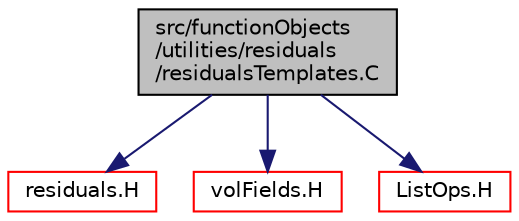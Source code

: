 digraph "src/functionObjects/utilities/residuals/residualsTemplates.C"
{
  bgcolor="transparent";
  edge [fontname="Helvetica",fontsize="10",labelfontname="Helvetica",labelfontsize="10"];
  node [fontname="Helvetica",fontsize="10",shape=record];
  Node0 [label="src/functionObjects\l/utilities/residuals\l/residualsTemplates.C",height=0.2,width=0.4,color="black", fillcolor="grey75", style="filled", fontcolor="black"];
  Node0 -> Node1 [color="midnightblue",fontsize="10",style="solid",fontname="Helvetica"];
  Node1 [label="residuals.H",height=0.2,width=0.4,color="red",URL="$a04961.html"];
  Node0 -> Node107 [color="midnightblue",fontsize="10",style="solid",fontname="Helvetica"];
  Node107 [label="volFields.H",height=0.2,width=0.4,color="red",URL="$a02912.html"];
  Node0 -> Node129 [color="midnightblue",fontsize="10",style="solid",fontname="Helvetica"];
  Node129 [label="ListOps.H",height=0.2,width=0.4,color="red",URL="$a09389.html",tooltip="Various functions to operate on Lists. "];
}
